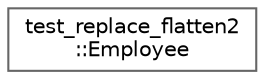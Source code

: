 digraph "类继承关系图"
{
 // LATEX_PDF_SIZE
  bgcolor="transparent";
  edge [fontname=Helvetica,fontsize=10,labelfontname=Helvetica,labelfontsize=10];
  node [fontname=Helvetica,fontsize=10,shape=box,height=0.2,width=0.4];
  rankdir="LR";
  Node0 [id="Node000000",label="test_replace_flatten2\l::Employee",height=0.2,width=0.4,color="grey40", fillcolor="white", style="filled",URL="$structtest__replace__flatten2_1_1_employee.html",tooltip=" "];
}
